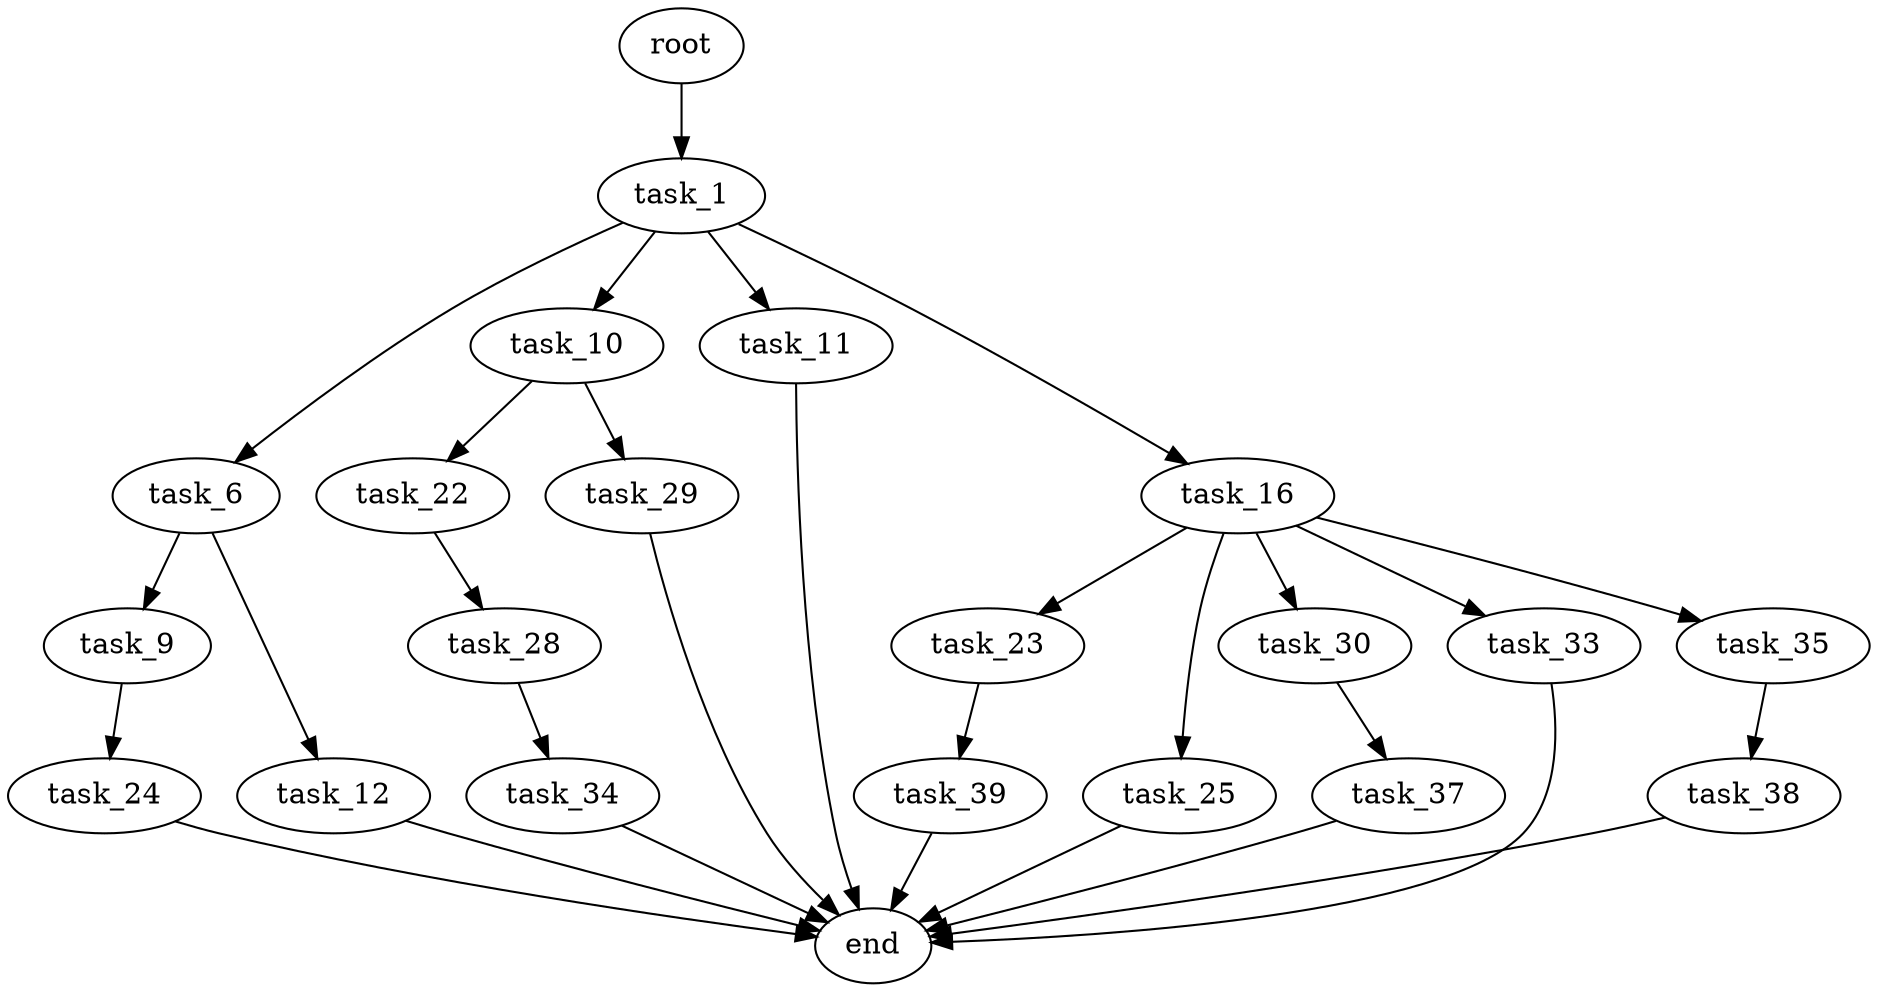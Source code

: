digraph G {
  root [size="0.000000"];
  task_1 [size="1189604000.000000"];
  task_6 [size="99751107223.000000"];
  task_9 [size="2042680108.000000"];
  task_10 [size="549755813888.000000"];
  task_11 [size="8199689117.000000"];
  task_12 [size="134217728000.000000"];
  task_16 [size="14281985776.000000"];
  task_22 [size="4073563125.000000"];
  task_23 [size="33829626134.000000"];
  task_24 [size="590430389087.000000"];
  task_25 [size="18980828375.000000"];
  task_28 [size="298582201593.000000"];
  task_29 [size="6754274918.000000"];
  task_30 [size="33223548412.000000"];
  task_33 [size="7952343855.000000"];
  task_34 [size="22333509369.000000"];
  task_35 [size="28991029248.000000"];
  task_37 [size="782757789696.000000"];
  task_38 [size="368293445632.000000"];
  task_39 [size="28991029248.000000"];
  end [size="0.000000"];

  root -> task_1 [size="1.000000"];
  task_1 -> task_6 [size="134217728.000000"];
  task_1 -> task_10 [size="134217728.000000"];
  task_1 -> task_11 [size="134217728.000000"];
  task_1 -> task_16 [size="134217728.000000"];
  task_6 -> task_9 [size="209715200.000000"];
  task_6 -> task_12 [size="209715200.000000"];
  task_9 -> task_24 [size="33554432.000000"];
  task_10 -> task_22 [size="536870912.000000"];
  task_10 -> task_29 [size="536870912.000000"];
  task_11 -> end [size="1.000000"];
  task_12 -> end [size="1.000000"];
  task_16 -> task_23 [size="301989888.000000"];
  task_16 -> task_25 [size="301989888.000000"];
  task_16 -> task_30 [size="301989888.000000"];
  task_16 -> task_33 [size="301989888.000000"];
  task_16 -> task_35 [size="301989888.000000"];
  task_22 -> task_28 [size="411041792.000000"];
  task_23 -> task_39 [size="536870912.000000"];
  task_24 -> end [size="1.000000"];
  task_25 -> end [size="1.000000"];
  task_28 -> task_34 [size="209715200.000000"];
  task_29 -> end [size="1.000000"];
  task_30 -> task_37 [size="679477248.000000"];
  task_33 -> end [size="1.000000"];
  task_34 -> end [size="1.000000"];
  task_35 -> task_38 [size="75497472.000000"];
  task_37 -> end [size="1.000000"];
  task_38 -> end [size="1.000000"];
  task_39 -> end [size="1.000000"];
}
